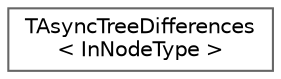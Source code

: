 digraph "Graphical Class Hierarchy"
{
 // INTERACTIVE_SVG=YES
 // LATEX_PDF_SIZE
  bgcolor="transparent";
  edge [fontname=Helvetica,fontsize=10,labelfontname=Helvetica,labelfontsize=10];
  node [fontname=Helvetica,fontsize=10,shape=box,height=0.2,width=0.4];
  rankdir="LR";
  Node0 [id="Node000000",label="TAsyncTreeDifferences\l\< InNodeType \>",height=0.2,width=0.4,color="grey40", fillcolor="white", style="filled",URL="$d7/d73/classTAsyncTreeDifferences.html",tooltip=" "];
}
